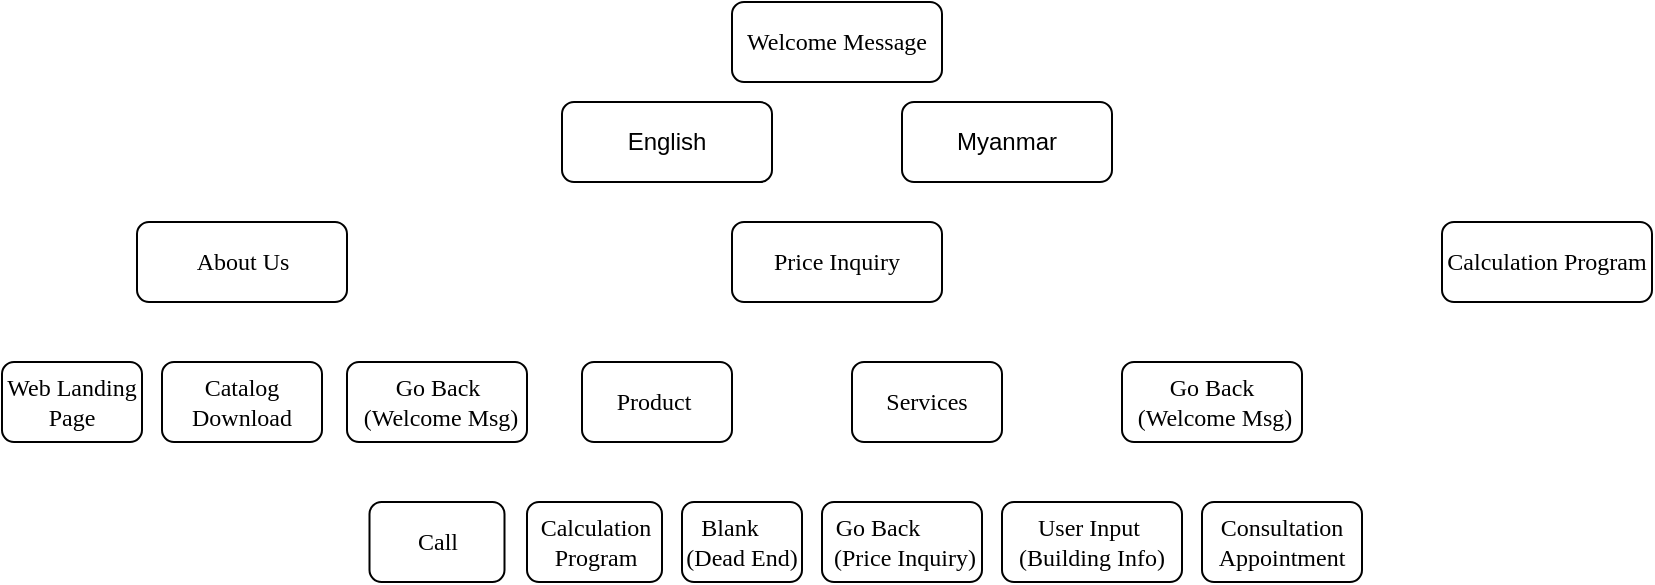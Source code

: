 <mxfile version="15.4.3" type="github"><diagram id="UNergNC2OLfItv41fkSV" name="Page-1"><mxGraphModel dx="988" dy="566" grid="1" gridSize="10" guides="1" tooltips="1" connect="1" arrows="1" fold="1" page="1" pageScale="1" pageWidth="850" pageHeight="1100" math="0" shadow="0"><root><mxCell id="0"/><mxCell id="1" parent="0"/><mxCell id="Od3j8RUnwP80qVJ2muH5-2" value="&lt;font face=&quot;Times New Roman&quot;&gt;Welcome Message&lt;/font&gt;" style="rounded=1;whiteSpace=wrap;html=1;" parent="1" vertex="1"><mxGeometry x="365" width="105" height="40" as="geometry"/></mxCell><mxCell id="Od3j8RUnwP80qVJ2muH5-3" value="&lt;font face=&quot;Times New Roman&quot;&gt;Price Inquiry&lt;/font&gt;" style="rounded=1;whiteSpace=wrap;html=1;" parent="1" vertex="1"><mxGeometry x="365" y="110" width="105" height="40" as="geometry"/></mxCell><mxCell id="Od3j8RUnwP80qVJ2muH5-4" value="&lt;font face=&quot;Times New Roman&quot;&gt;About Us&lt;/font&gt;" style="rounded=1;whiteSpace=wrap;html=1;" parent="1" vertex="1"><mxGeometry x="67.5" y="110" width="105" height="40" as="geometry"/></mxCell><mxCell id="Od3j8RUnwP80qVJ2muH5-5" value="&lt;font face=&quot;Times New Roman&quot;&gt;Calculation Program&lt;/font&gt;" style="rounded=1;whiteSpace=wrap;html=1;" parent="1" vertex="1"><mxGeometry x="720" y="110" width="105" height="40" as="geometry"/></mxCell><mxCell id="Od3j8RUnwP80qVJ2muH5-6" value="&lt;font face=&quot;Times New Roman&quot;&gt;Web Landing Page&lt;/font&gt;" style="rounded=1;whiteSpace=wrap;html=1;" parent="1" vertex="1"><mxGeometry y="180" width="70" height="40" as="geometry"/></mxCell><mxCell id="Od3j8RUnwP80qVJ2muH5-7" value="&lt;font face=&quot;Times New Roman&quot;&gt;Catalog Download&lt;/font&gt;" style="rounded=1;whiteSpace=wrap;html=1;" parent="1" vertex="1"><mxGeometry x="80" y="180" width="80" height="40" as="geometry"/></mxCell><mxCell id="Od3j8RUnwP80qVJ2muH5-8" value="&lt;font face=&quot;Times New Roman&quot;&gt;Go Back &amp;nbsp;(Welcome Msg)&lt;/font&gt;" style="rounded=1;whiteSpace=wrap;html=1;" parent="1" vertex="1"><mxGeometry x="172.5" y="180" width="90" height="40" as="geometry"/></mxCell><mxCell id="Od3j8RUnwP80qVJ2muH5-9" value="English" style="rounded=1;whiteSpace=wrap;html=1;" parent="1" vertex="1"><mxGeometry x="280" y="50" width="105" height="40" as="geometry"/></mxCell><mxCell id="Od3j8RUnwP80qVJ2muH5-10" value="Myanmar" style="rounded=1;whiteSpace=wrap;html=1;" parent="1" vertex="1"><mxGeometry x="450" y="50" width="105" height="40" as="geometry"/></mxCell><mxCell id="Od3j8RUnwP80qVJ2muH5-11" value="&lt;font face=&quot;Times New Roman&quot;&gt;Product&amp;nbsp;&lt;/font&gt;" style="rounded=1;whiteSpace=wrap;html=1;" parent="1" vertex="1"><mxGeometry x="290" y="180" width="75" height="40" as="geometry"/></mxCell><mxCell id="D823nfLczcT1mCfTbcz_-1" value="&lt;font face=&quot;Times New Roman&quot;&gt;Services&lt;/font&gt;" style="rounded=1;whiteSpace=wrap;html=1;" vertex="1" parent="1"><mxGeometry x="425" y="180" width="75" height="40" as="geometry"/></mxCell><mxCell id="D823nfLczcT1mCfTbcz_-2" value="&lt;font face=&quot;Times New Roman&quot;&gt;User Input&amp;nbsp;&lt;br&gt;(Building Info)&lt;br&gt;&lt;/font&gt;" style="rounded=1;whiteSpace=wrap;html=1;" vertex="1" parent="1"><mxGeometry x="500" y="250" width="90" height="40" as="geometry"/></mxCell><mxCell id="D823nfLczcT1mCfTbcz_-3" value="&lt;font face=&quot;Times New Roman&quot;&gt;Consultation Appointment&lt;br&gt;&lt;/font&gt;" style="rounded=1;whiteSpace=wrap;html=1;" vertex="1" parent="1"><mxGeometry x="600" y="250" width="80" height="40" as="geometry"/></mxCell><mxCell id="D823nfLczcT1mCfTbcz_-4" value="&lt;font face=&quot;Times New Roman&quot;&gt;Go Back &amp;nbsp;(Welcome Msg)&lt;/font&gt;" style="rounded=1;whiteSpace=wrap;html=1;" vertex="1" parent="1"><mxGeometry x="560" y="180" width="90" height="40" as="geometry"/></mxCell><mxCell id="D823nfLczcT1mCfTbcz_-5" value="&lt;font face=&quot;Times New Roman&quot;&gt;Go Back &amp;nbsp; &amp;nbsp; &amp;nbsp; &amp;nbsp; &amp;nbsp;(Price Inquiry)&lt;/font&gt;" style="rounded=1;whiteSpace=wrap;html=1;" vertex="1" parent="1"><mxGeometry x="410" y="250" width="80" height="40" as="geometry"/></mxCell><mxCell id="D823nfLczcT1mCfTbcz_-6" value="&lt;font face=&quot;Times New Roman&quot;&gt;Blank &amp;nbsp; &amp;nbsp; (Dead End)&lt;/font&gt;" style="rounded=1;whiteSpace=wrap;html=1;" vertex="1" parent="1"><mxGeometry x="340" y="250" width="60" height="40" as="geometry"/></mxCell><mxCell id="D823nfLczcT1mCfTbcz_-7" value="&lt;font face=&quot;Times New Roman&quot;&gt;Calculation Program&lt;/font&gt;" style="rounded=1;whiteSpace=wrap;html=1;" vertex="1" parent="1"><mxGeometry x="262.5" y="250" width="67.5" height="40" as="geometry"/></mxCell><mxCell id="D823nfLczcT1mCfTbcz_-8" value="&lt;font face=&quot;Times New Roman&quot;&gt;Call&lt;/font&gt;" style="rounded=1;whiteSpace=wrap;html=1;" vertex="1" parent="1"><mxGeometry x="183.75" y="250" width="67.5" height="40" as="geometry"/></mxCell></root></mxGraphModel></diagram></mxfile>